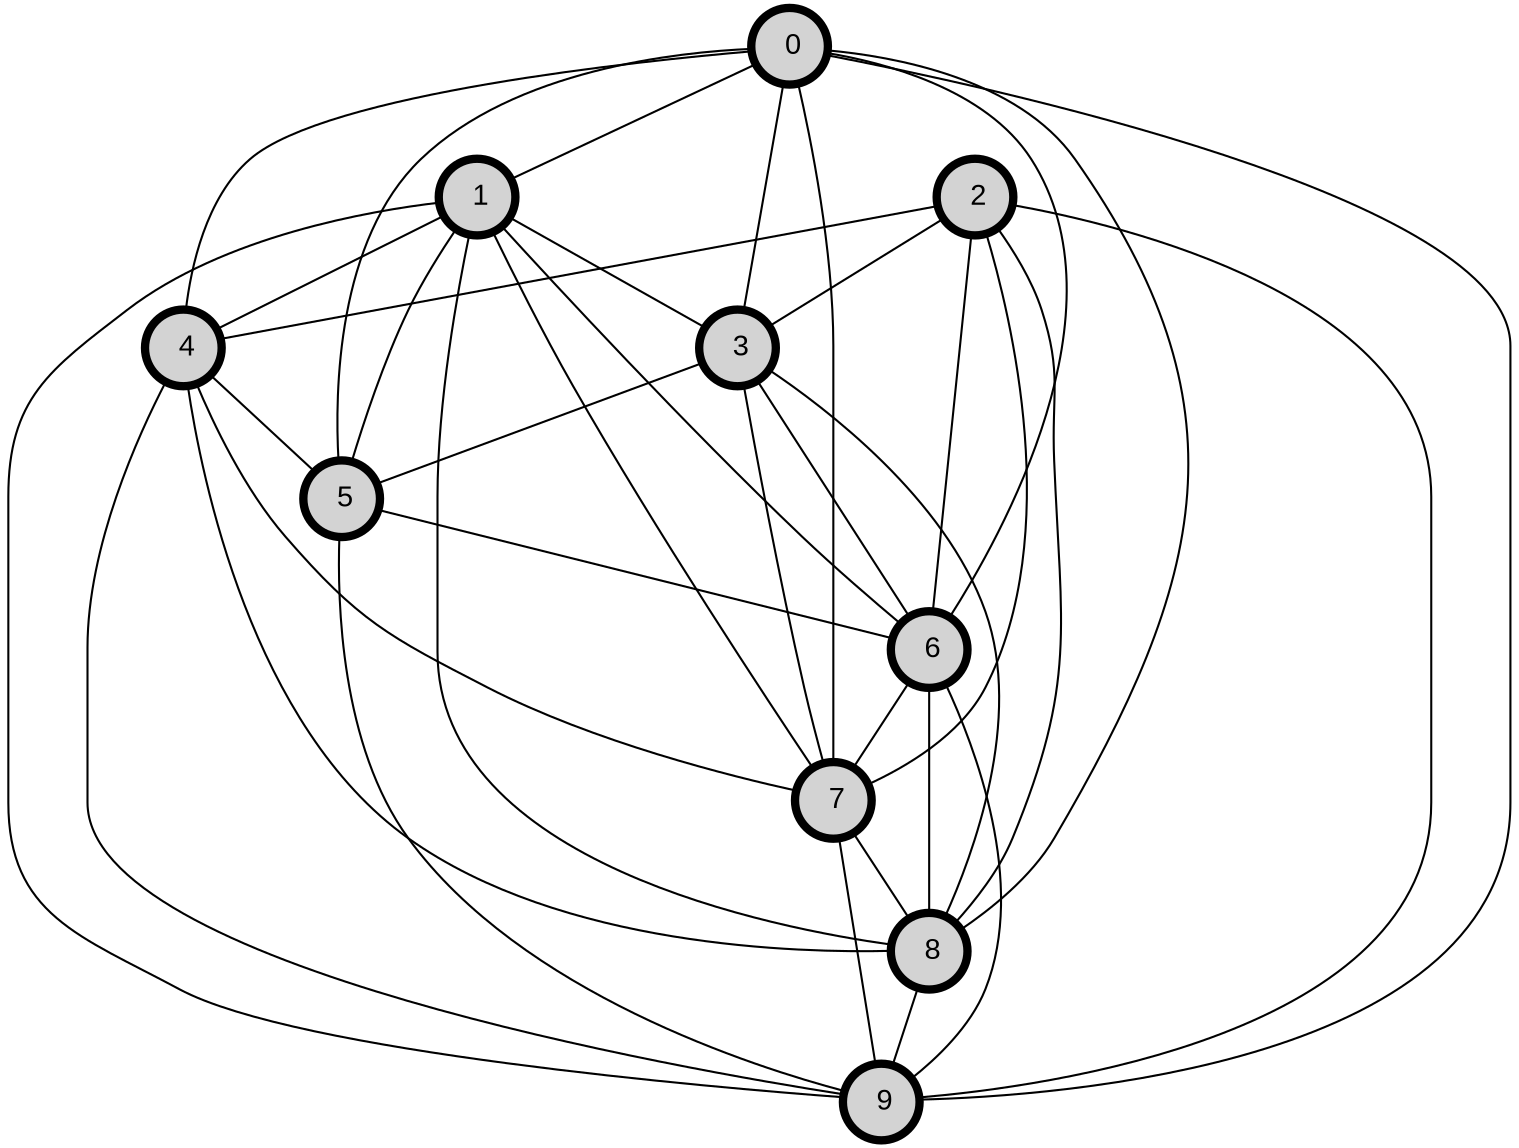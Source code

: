 graph my_graph { node[fontname = Arial, style = "filled,setlinewidth(4)",shape = circle]
node0[ label =" 0"]
node1[ label =" 1"]
node2[ label =" 2"]
node3[ label =" 3"]
node4[ label =" 4"]
node5[ label =" 5"]
node6[ label =" 6"]
node7[ label =" 7"]
node8[ label =" 8"]
node9[ label =" 9"]
node0--node1
node0--node3
node0--node4
node0--node5
node0--node6
node0--node7
node0--node8
node0--node9
node1--node3
node1--node4
node1--node5
node1--node6
node1--node7
node1--node8
node1--node9
node2--node3
node2--node4
node2--node6
node2--node7
node2--node8
node2--node9
node3--node5
node3--node6
node3--node7
node3--node8
node4--node5
node4--node7
node4--node8
node4--node9
node5--node6
node5--node9
node6--node7
node6--node8
node6--node9
node7--node8
node7--node9
node8--node9
}
